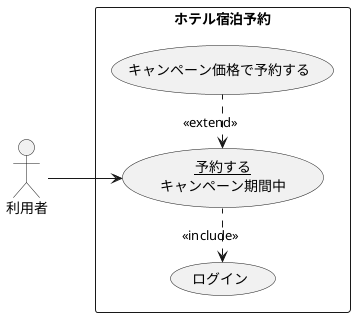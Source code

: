 @startuml ユースケース図
left to right direction
actor 利用者
rectangle ホテル宿泊予約 {
usecase ログイン
usecase (<u>予約する</u>\nキャンペーン期間中) as input
input <. (キャンペーン価格で予約する) : <<extend>>
ログイン <. input : << include >>
利用者-->input
}
@enduml
